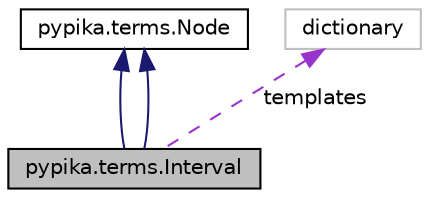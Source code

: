 digraph "pypika.terms.Interval"
{
 // LATEX_PDF_SIZE
  edge [fontname="Helvetica",fontsize="10",labelfontname="Helvetica",labelfontsize="10"];
  node [fontname="Helvetica",fontsize="10",shape=record];
  Node1 [label="pypika.terms.Interval",height=0.2,width=0.4,color="black", fillcolor="grey75", style="filled", fontcolor="black",tooltip=" "];
  Node2 -> Node1 [dir="back",color="midnightblue",fontsize="10",style="solid",fontname="Helvetica"];
  Node2 [label="pypika.terms.Node",height=0.2,width=0.4,color="black", fillcolor="white", style="filled",URL="$classpypika_1_1terms_1_1Node.html",tooltip=" "];
  Node2 -> Node1 [dir="back",color="midnightblue",fontsize="10",style="solid",fontname="Helvetica"];
  Node3 -> Node1 [dir="back",color="darkorchid3",fontsize="10",style="dashed",label=" templates" ,fontname="Helvetica"];
  Node3 [label="dictionary",height=0.2,width=0.4,color="grey75", fillcolor="white", style="filled",tooltip=" "];
}
